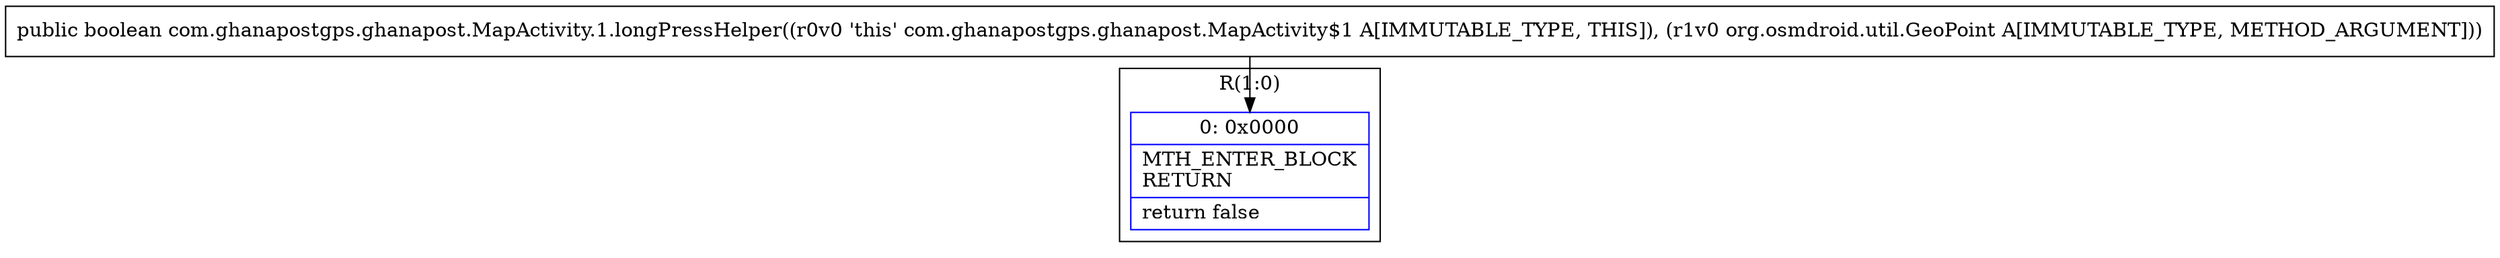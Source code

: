 digraph "CFG forcom.ghanapostgps.ghanapost.MapActivity.1.longPressHelper(Lorg\/osmdroid\/util\/GeoPoint;)Z" {
subgraph cluster_Region_1606622112 {
label = "R(1:0)";
node [shape=record,color=blue];
Node_0 [shape=record,label="{0\:\ 0x0000|MTH_ENTER_BLOCK\lRETURN\l|return false\l}"];
}
MethodNode[shape=record,label="{public boolean com.ghanapostgps.ghanapost.MapActivity.1.longPressHelper((r0v0 'this' com.ghanapostgps.ghanapost.MapActivity$1 A[IMMUTABLE_TYPE, THIS]), (r1v0 org.osmdroid.util.GeoPoint A[IMMUTABLE_TYPE, METHOD_ARGUMENT])) }"];
MethodNode -> Node_0;
}

